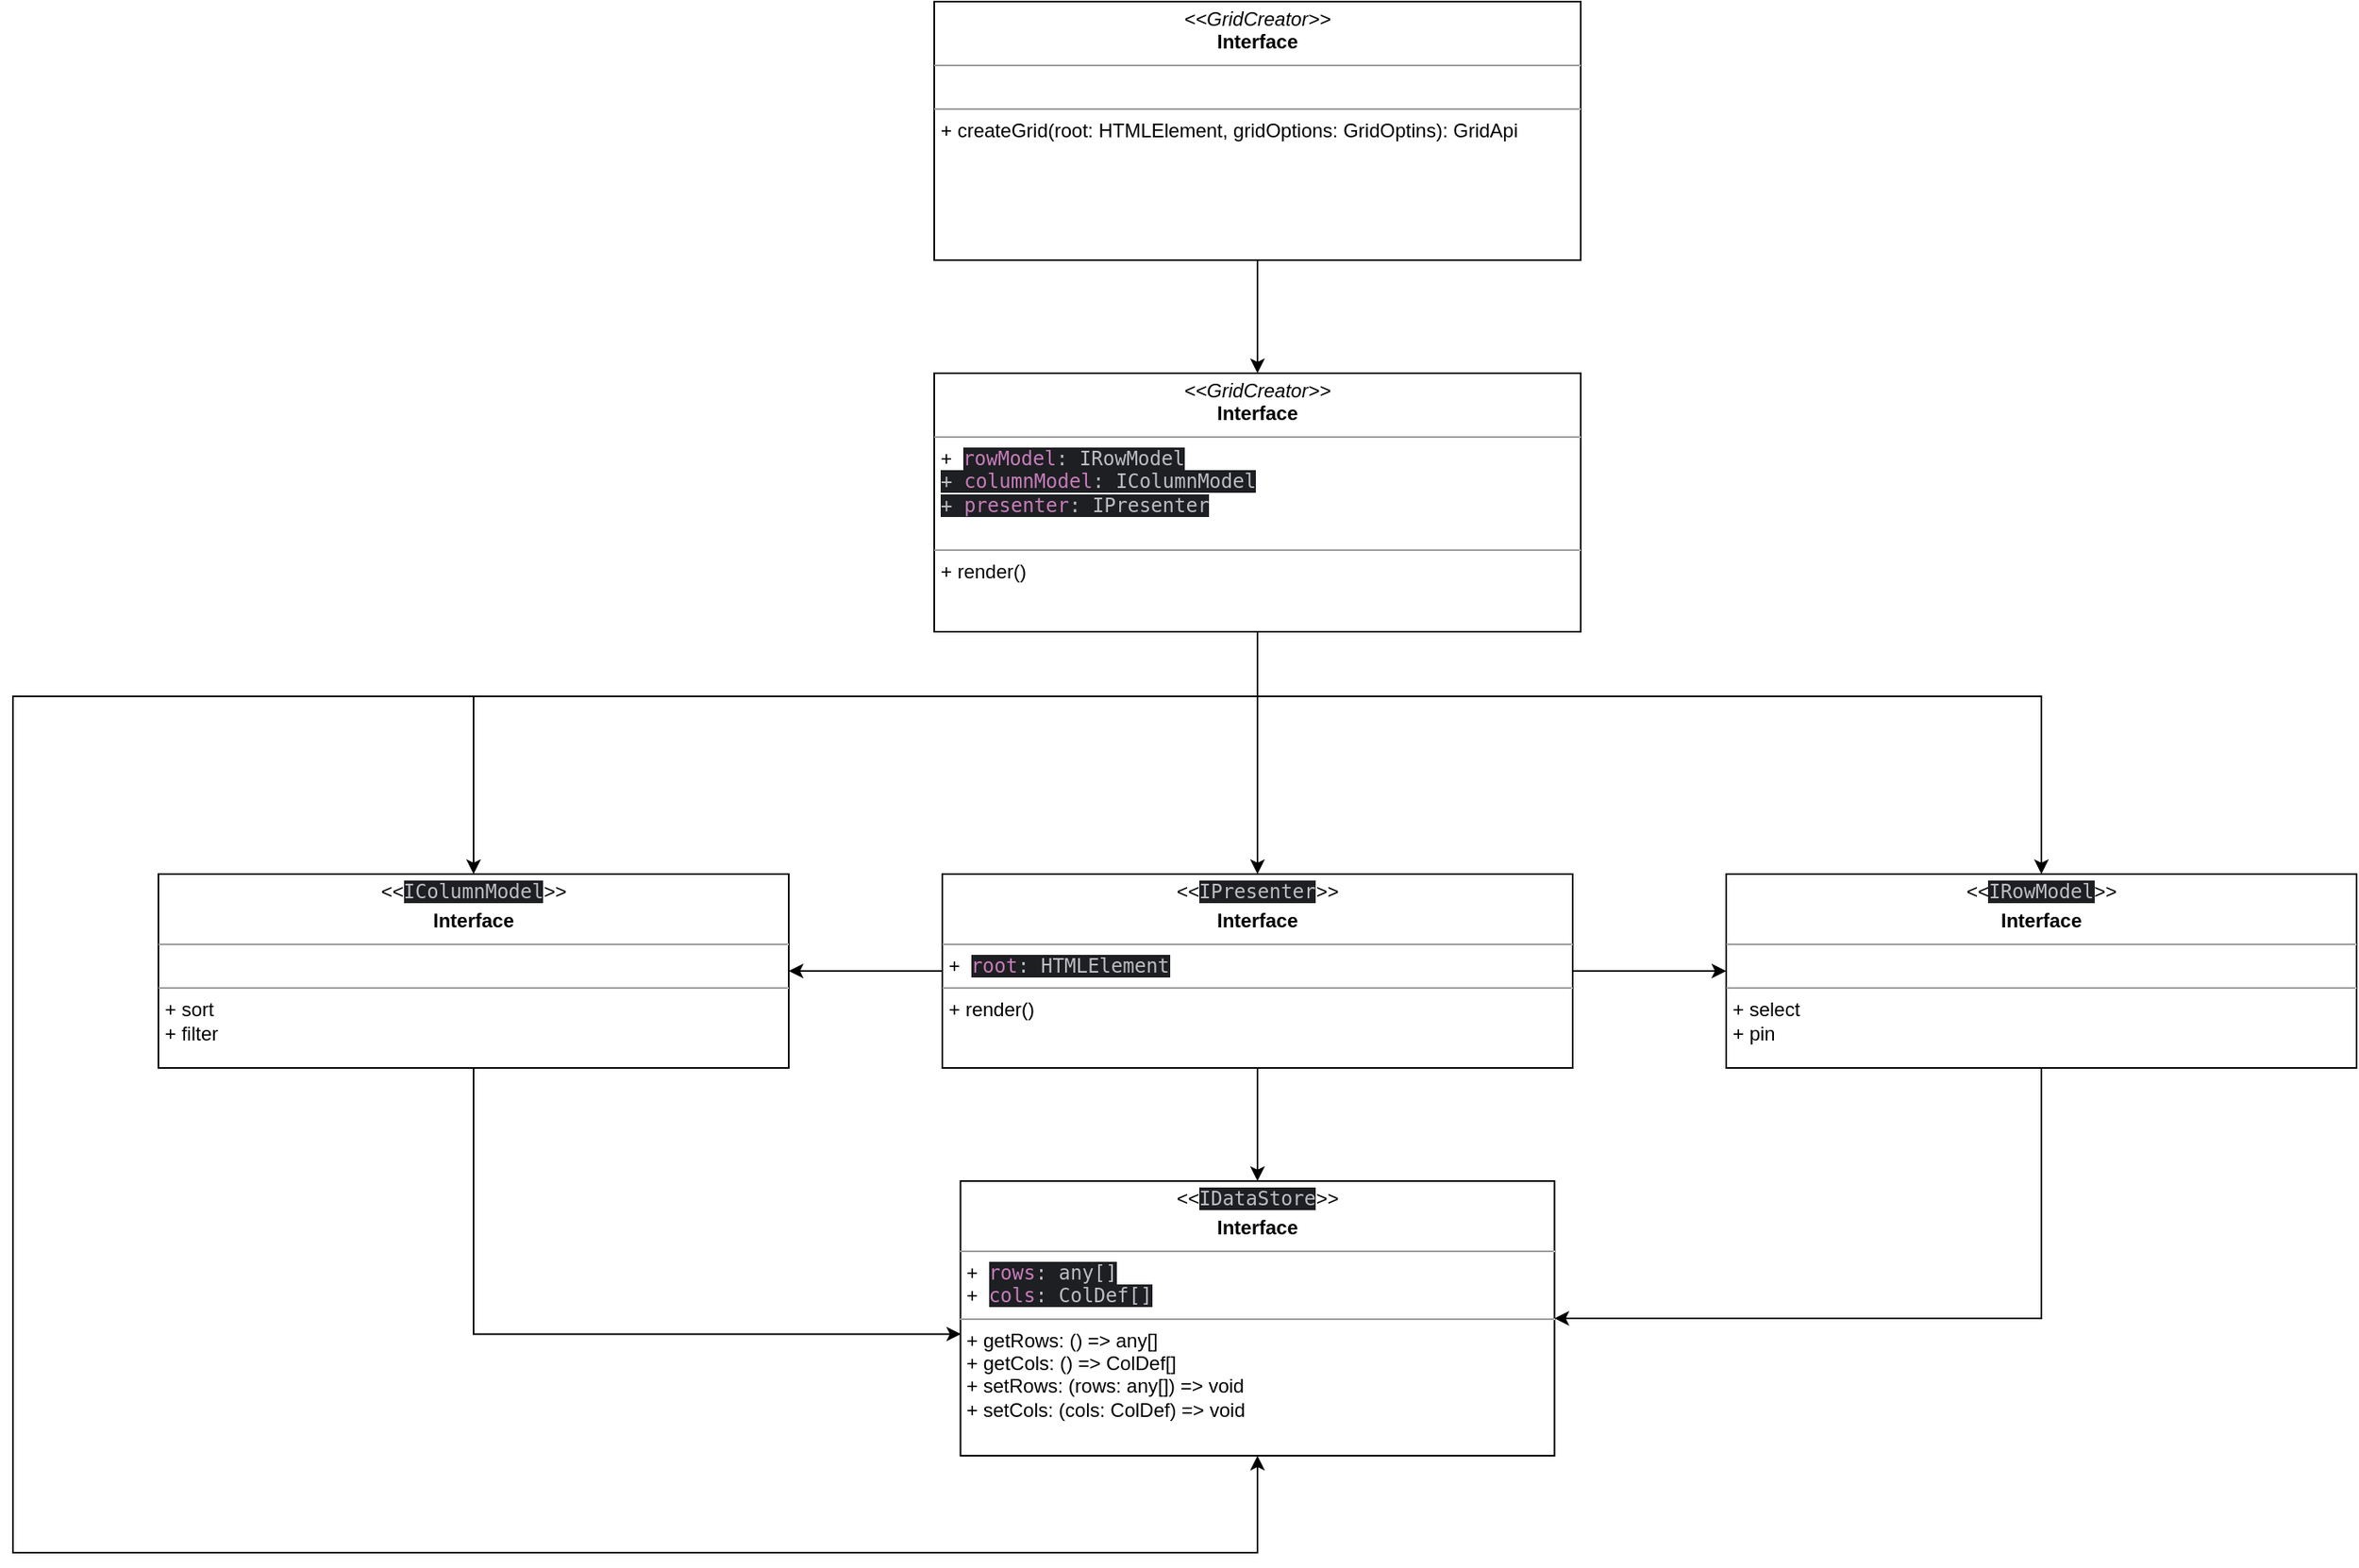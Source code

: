 <mxfile version="20.5.3" type="embed"><diagram id="phTt7cUZ88e7XOddQa1o" name="Page-1"><mxGraphModel dx="2625" dy="935" grid="1" gridSize="10" guides="1" tooltips="1" connect="1" arrows="1" fold="1" page="1" pageScale="1" pageWidth="850" pageHeight="1100" math="0" shadow="0"><root><mxCell id="0"/><mxCell id="1" parent="0"/><mxCell id="14" style="edgeStyle=orthogonalEdgeStyle;rounded=0;orthogonalLoop=1;jettySize=auto;html=1;entryX=0.5;entryY=0;entryDx=0;entryDy=0;" edge="1" parent="1" source="12" target="13"><mxGeometry relative="1" as="geometry"/></mxCell><mxCell id="12" value="&lt;p style=&quot;margin:0px;margin-top:4px;text-align:center;&quot;&gt;&lt;i&gt;&amp;lt;&amp;lt;GridCreator&amp;gt;&amp;gt;&lt;/i&gt;&lt;br&gt;&lt;b&gt;Interface&lt;/b&gt;&lt;/p&gt;&lt;hr size=&quot;1&quot;&gt;&lt;p style=&quot;margin:0px;margin-left:4px;&quot;&gt;&lt;br&gt;&lt;/p&gt;&lt;hr size=&quot;1&quot;&gt;&lt;p style=&quot;margin:0px;margin-left:4px;&quot;&gt;+ createGrid(root: HTMLElement, gridOptions: GridOptins): GridApi&lt;br&gt;&lt;br&gt;&lt;/p&gt;" style="verticalAlign=top;align=left;overflow=fill;fontSize=12;fontFamily=Helvetica;html=1;" parent="1" vertex="1"><mxGeometry x="80" y="90" width="400" height="160" as="geometry"/></mxCell><mxCell id="19" style="edgeStyle=orthogonalEdgeStyle;rounded=0;orthogonalLoop=1;jettySize=auto;html=1;" edge="1" parent="1" source="13" target="15"><mxGeometry relative="1" as="geometry"/></mxCell><mxCell id="20" style="edgeStyle=orthogonalEdgeStyle;rounded=0;orthogonalLoop=1;jettySize=auto;html=1;entryX=0.5;entryY=0;entryDx=0;entryDy=0;" edge="1" parent="1" source="13" target="16"><mxGeometry relative="1" as="geometry"><Array as="points"><mxPoint x="280" y="520"/><mxPoint x="765" y="520"/></Array></mxGeometry></mxCell><mxCell id="31" style="edgeStyle=orthogonalEdgeStyle;rounded=0;orthogonalLoop=1;jettySize=auto;html=1;entryX=0.5;entryY=1;entryDx=0;entryDy=0;" edge="1" parent="1" source="13" target="21"><mxGeometry relative="1" as="geometry"><Array as="points"><mxPoint x="280" y="520"/><mxPoint x="-490" y="520"/><mxPoint x="-490" y="1050"/><mxPoint x="280" y="1050"/></Array></mxGeometry></mxCell><mxCell id="36" style="edgeStyle=orthogonalEdgeStyle;rounded=0;orthogonalLoop=1;jettySize=auto;html=1;entryX=0.5;entryY=0;entryDx=0;entryDy=0;strokeColor=default;" edge="1" parent="1" source="13" target="17"><mxGeometry relative="1" as="geometry"><Array as="points"><mxPoint x="280" y="520"/><mxPoint x="-205" y="520"/></Array></mxGeometry></mxCell><mxCell id="13" value="&lt;p style=&quot;margin:0px;margin-top:4px;text-align:center;&quot;&gt;&lt;i&gt;&amp;lt;&amp;lt;GridCreator&amp;gt;&amp;gt;&lt;/i&gt;&lt;br&gt;&lt;b&gt;Interface&lt;/b&gt;&lt;/p&gt;&lt;hr size=&quot;1&quot;&gt;&lt;p style=&quot;margin:0px;margin-left:4px;&quot;&gt;+&amp;nbsp;&amp;nbsp;&lt;span style=&quot;font-family: Consolas, monospace; background-color: rgb(30, 31, 34); color: rgb(199, 125, 187);&quot;&gt;rowModel&lt;/span&gt;&lt;span style=&quot;font-family: Consolas, monospace; background-color: rgb(30, 31, 34); color: rgb(188, 190, 196);&quot;&gt;: IRowModel&lt;/span&gt;&lt;/p&gt;&lt;p style=&quot;margin:0px;margin-left:4px;&quot;&gt;&lt;span style=&quot;font-family: Consolas, monospace; background-color: rgb(30, 31, 34); color: rgb(188, 190, 196);&quot;&gt;+&amp;nbsp;&lt;/span&gt;&lt;span style=&quot;font-family: Consolas, monospace; background-color: rgb(30, 31, 34); color: rgb(199, 125, 187);&quot;&gt;columnModel&lt;/span&gt;&lt;span style=&quot;font-family: Consolas, monospace; background-color: rgb(30, 31, 34); color: rgb(188, 190, 196);&quot;&gt;: IColumnModel&lt;/span&gt;&lt;/p&gt;&lt;p style=&quot;margin:0px;margin-left:4px;&quot;&gt;&lt;span style=&quot;font-family: Consolas, monospace; background-color: rgb(30, 31, 34); color: rgb(188, 190, 196);&quot;&gt;+&amp;nbsp;&lt;/span&gt;&lt;span style=&quot;font-family: Consolas, monospace; background-color: rgb(30, 31, 34); color: rgb(199, 125, 187);&quot;&gt;presenter&lt;/span&gt;&lt;span style=&quot;font-family: Consolas, monospace; background-color: rgb(30, 31, 34); color: rgb(188, 190, 196);&quot;&gt;: IPresenter&lt;/span&gt;&lt;/p&gt;&lt;p style=&quot;margin:0px;margin-left:4px;&quot;&gt;&lt;br&gt;&lt;/p&gt;&lt;hr size=&quot;1&quot;&gt;&lt;p style=&quot;margin:0px;margin-left:4px;&quot;&gt;+ render()&lt;br&gt;&lt;br&gt;&lt;/p&gt;" style="verticalAlign=top;align=left;overflow=fill;fontSize=12;fontFamily=Helvetica;html=1;" parent="1" vertex="1"><mxGeometry x="80" y="320" width="400" height="160" as="geometry"/></mxCell><mxCell id="34" style="edgeStyle=orthogonalEdgeStyle;rounded=0;orthogonalLoop=1;jettySize=auto;html=1;" edge="1" parent="1" source="15" target="16"><mxGeometry relative="1" as="geometry"/></mxCell><mxCell id="35" style="edgeStyle=orthogonalEdgeStyle;rounded=0;orthogonalLoop=1;jettySize=auto;html=1;" edge="1" parent="1" source="15" target="17"><mxGeometry relative="1" as="geometry"/></mxCell><mxCell id="37" style="edgeStyle=orthogonalEdgeStyle;rounded=0;orthogonalLoop=1;jettySize=auto;html=1;entryX=0.5;entryY=0;entryDx=0;entryDy=0;strokeColor=default;" edge="1" parent="1" source="15" target="21"><mxGeometry relative="1" as="geometry"/></mxCell><mxCell id="15" value="&lt;p style=&quot;margin:0px;margin-top:4px;text-align:center;&quot;&gt;&lt;i&gt;&amp;lt;&amp;lt;&lt;/i&gt;&lt;span style=&quot;font-family: Consolas, monospace; background-color: rgb(30, 31, 34); color: rgb(188, 190, 196); text-align: left;&quot;&gt;IPresenter&lt;/span&gt;&lt;i style=&quot;background-color: initial;&quot;&gt;&amp;gt;&amp;gt;&lt;/i&gt;&lt;/p&gt;&lt;p style=&quot;margin:0px;margin-top:4px;text-align:center;&quot;&gt;&lt;b&gt;Interface&lt;/b&gt;&lt;/p&gt;&lt;hr size=&quot;1&quot;&gt;&lt;p style=&quot;margin:0px;margin-left:4px;&quot;&gt;+&amp;nbsp;&amp;nbsp;&lt;span style=&quot;font-family: Consolas, monospace; background-color: rgb(30, 31, 34); color: rgb(199, 125, 187);&quot;&gt;root&lt;/span&gt;&lt;span style=&quot;font-family: Consolas, monospace; background-color: rgb(30, 31, 34); color: rgb(188, 190, 196);&quot;&gt;: HTMLElement&lt;/span&gt;&lt;/p&gt;&lt;hr size=&quot;1&quot;&gt;&lt;p style=&quot;margin:0px;margin-left:4px;&quot;&gt;+ render()&lt;br&gt;&lt;br&gt;&lt;/p&gt;" style="verticalAlign=top;align=left;overflow=fill;fontSize=12;fontFamily=Helvetica;html=1;" vertex="1" parent="1"><mxGeometry x="85" y="630" width="390" height="120" as="geometry"/></mxCell><mxCell id="30" style="edgeStyle=orthogonalEdgeStyle;rounded=0;orthogonalLoop=1;jettySize=auto;html=1;exitX=0.5;exitY=1;exitDx=0;exitDy=0;" edge="1" parent="1" source="16" target="21"><mxGeometry relative="1" as="geometry"><Array as="points"><mxPoint x="765" y="905"/></Array></mxGeometry></mxCell><mxCell id="16" value="&lt;p style=&quot;margin:0px;margin-top:4px;text-align:center;&quot;&gt;&lt;i&gt;&amp;lt;&amp;lt;&lt;/i&gt;&lt;span style=&quot;font-family: Consolas, monospace; background-color: rgb(30, 31, 34); color: rgb(188, 190, 196); text-align: left;&quot;&gt;IRowModel&lt;/span&gt;&lt;i style=&quot;background-color: initial;&quot;&gt;&amp;gt;&amp;gt;&lt;/i&gt;&lt;/p&gt;&lt;p style=&quot;margin:0px;margin-top:4px;text-align:center;&quot;&gt;&lt;b&gt;Interface&lt;/b&gt;&lt;/p&gt;&lt;hr size=&quot;1&quot;&gt;&lt;p style=&quot;margin:0px;margin-left:4px;&quot;&gt;&lt;br&gt;&lt;/p&gt;&lt;hr size=&quot;1&quot;&gt;&lt;p style=&quot;margin:0px;margin-left:4px;&quot;&gt;+ select&lt;br&gt;+ pin&lt;br&gt;&lt;br&gt;&lt;/p&gt;" style="verticalAlign=top;align=left;overflow=fill;fontSize=12;fontFamily=Helvetica;html=1;" vertex="1" parent="1"><mxGeometry x="570" y="630" width="390" height="120" as="geometry"/></mxCell><mxCell id="27" style="edgeStyle=orthogonalEdgeStyle;rounded=0;orthogonalLoop=1;jettySize=auto;html=1;entryX=0.001;entryY=0.557;entryDx=0;entryDy=0;entryPerimeter=0;exitX=0.5;exitY=1;exitDx=0;exitDy=0;" edge="1" parent="1" source="17" target="21"><mxGeometry relative="1" as="geometry"><Array as="points"><mxPoint x="-205" y="915"/></Array></mxGeometry></mxCell><mxCell id="17" value="&lt;p style=&quot;margin:0px;margin-top:4px;text-align:center;&quot;&gt;&lt;i&gt;&amp;lt;&amp;lt;&lt;/i&gt;&lt;span style=&quot;font-family: Consolas, monospace; background-color: rgb(30, 31, 34); color: rgb(188, 190, 196); text-align: left;&quot;&gt;IColumnModel&lt;/span&gt;&lt;i style=&quot;background-color: initial;&quot;&gt;&amp;gt;&amp;gt;&lt;/i&gt;&lt;/p&gt;&lt;p style=&quot;margin:0px;margin-top:4px;text-align:center;&quot;&gt;&lt;b&gt;Interface&lt;/b&gt;&lt;/p&gt;&lt;hr size=&quot;1&quot;&gt;&lt;p style=&quot;margin:0px;margin-left:4px;&quot;&gt;&lt;br&gt;&lt;/p&gt;&lt;hr size=&quot;1&quot;&gt;&lt;p style=&quot;margin:0px;margin-left:4px;&quot;&gt;+ sort&lt;br&gt;+ filter&lt;br&gt;&lt;br&gt;&lt;/p&gt;" style="verticalAlign=top;align=left;overflow=fill;fontSize=12;fontFamily=Helvetica;html=1;" vertex="1" parent="1"><mxGeometry x="-400" y="630" width="390" height="120" as="geometry"/></mxCell><mxCell id="21" value="&lt;p style=&quot;margin: 4px 0px 0px; text-align: center;&quot;&gt;&lt;i&gt;&amp;lt;&amp;lt;&lt;/i&gt;&lt;span style=&quot;font-family: Consolas, monospace; background-color: rgb(30, 31, 34); color: rgb(188, 190, 196); text-align: left;&quot;&gt;IDataStore&lt;/span&gt;&lt;i style=&quot;background-color: initial;&quot;&gt;&amp;gt;&amp;gt;&lt;/i&gt;&lt;/p&gt;&lt;p style=&quot;margin:0px;margin-top:4px;text-align:center;&quot;&gt;&lt;b&gt;Interface&lt;/b&gt;&lt;/p&gt;&lt;hr size=&quot;1&quot;&gt;&lt;p style=&quot;margin:0px;margin-left:4px;&quot;&gt;+&amp;nbsp;&amp;nbsp;&lt;span style=&quot;color: rgb(199, 125, 187); font-family: Consolas, monospace; background-color: rgb(30, 31, 34);&quot;&gt;rows&lt;/span&gt;&lt;span style=&quot;background-color: rgb(30, 31, 34); color: rgb(188, 190, 196); font-family: Consolas, monospace;&quot;&gt;: any[]&lt;/span&gt;&lt;/p&gt;&lt;p style=&quot;margin:0px;margin-left:4px;&quot;&gt;+&amp;nbsp;&amp;nbsp;&lt;span style=&quot;font-family: Consolas, monospace; background-color: rgb(30, 31, 34); color: rgb(199, 125, 187);&quot;&gt;cols&lt;/span&gt;&lt;span style=&quot;font-family: Consolas, monospace; background-color: rgb(30, 31, 34); color: rgb(188, 190, 196);&quot;&gt;: ColDef[]&lt;/span&gt;&lt;span style=&quot;background-color: rgb(30, 31, 34); color: rgb(188, 190, 196); font-family: Consolas, monospace;&quot;&gt;&lt;br&gt;&lt;/span&gt;&lt;/p&gt;&lt;hr size=&quot;1&quot;&gt;&lt;p style=&quot;margin:0px;margin-left:4px;&quot;&gt;+ getRows: () =&amp;gt; any[]&lt;br&gt;+ getCols: () =&amp;gt; ColDef[]&lt;/p&gt;&lt;p style=&quot;margin:0px;margin-left:4px;&quot;&gt;+ setRows: (rows: any[]) =&amp;gt; void&lt;br&gt;+ setCols: (cols: ColDef) =&amp;gt; void&lt;/p&gt;&lt;p style=&quot;margin:0px;margin-left:4px;&quot;&gt;&lt;br&gt;&lt;br&gt;&lt;/p&gt;" style="verticalAlign=top;align=left;overflow=fill;fontSize=12;fontFamily=Helvetica;html=1;" vertex="1" parent="1"><mxGeometry x="96.25" y="820" width="367.5" height="170" as="geometry"/></mxCell></root></mxGraphModel></diagram></mxfile>